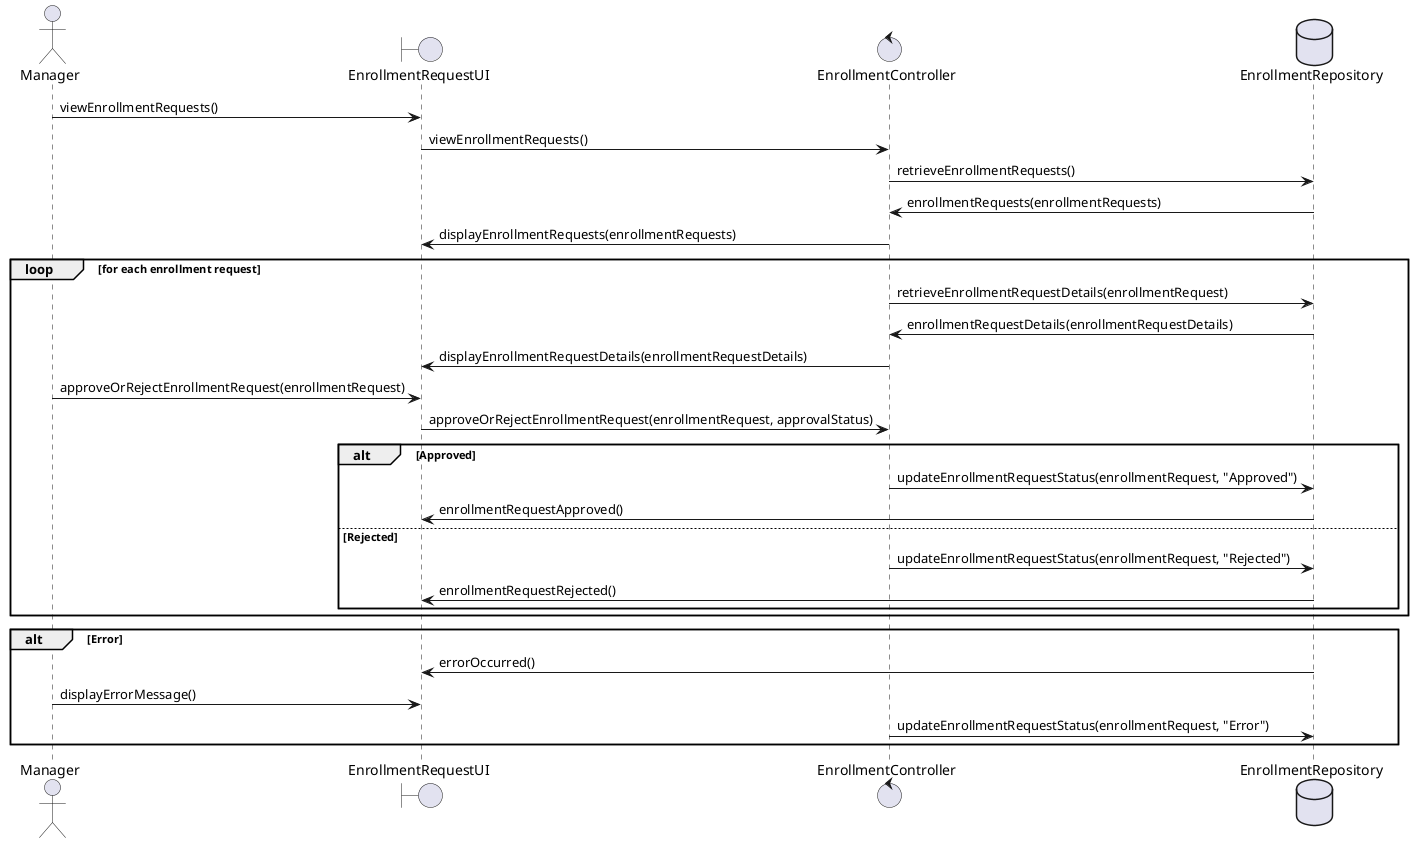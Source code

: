 @startuml
actor Manager
boundary EnrollmentRequestUI
control EnrollmentController
database EnrollmentRepository

Manager -> EnrollmentRequestUI: viewEnrollmentRequests()
EnrollmentRequestUI -> EnrollmentController: viewEnrollmentRequests()
EnrollmentController -> EnrollmentRepository: retrieveEnrollmentRequests()
EnrollmentRepository -> EnrollmentController: enrollmentRequests(enrollmentRequests)
EnrollmentController -> EnrollmentRequestUI: displayEnrollmentRequests(enrollmentRequests)
loop for each enrollment request
    EnrollmentController -> EnrollmentRepository: retrieveEnrollmentRequestDetails(enrollmentRequest)
    EnrollmentRepository -> EnrollmentController: enrollmentRequestDetails(enrollmentRequestDetails)
    EnrollmentController -> EnrollmentRequestUI: displayEnrollmentRequestDetails(enrollmentRequestDetails)
    Manager -> EnrollmentRequestUI: approveOrRejectEnrollmentRequest(enrollmentRequest)
    EnrollmentRequestUI -> EnrollmentController: approveOrRejectEnrollmentRequest(enrollmentRequest, approvalStatus)
    alt Approved
        EnrollmentController -> EnrollmentRepository: updateEnrollmentRequestStatus(enrollmentRequest, "Approved")
        EnrollmentRepository -> EnrollmentRequestUI: enrollmentRequestApproved()
    else Rejected
        EnrollmentController -> EnrollmentRepository: updateEnrollmentRequestStatus(enrollmentRequest, "Rejected")
        EnrollmentRepository -> EnrollmentRequestUI: enrollmentRequestRejected()
    end
end
alt Error
    EnrollmentRepository -> EnrollmentRequestUI: errorOccurred()
    Manager -> EnrollmentRequestUI: displayErrorMessage()
    EnrollmentController -> EnrollmentRepository: updateEnrollmentRequestStatus(enrollmentRequest, "Error")
end
@enduml